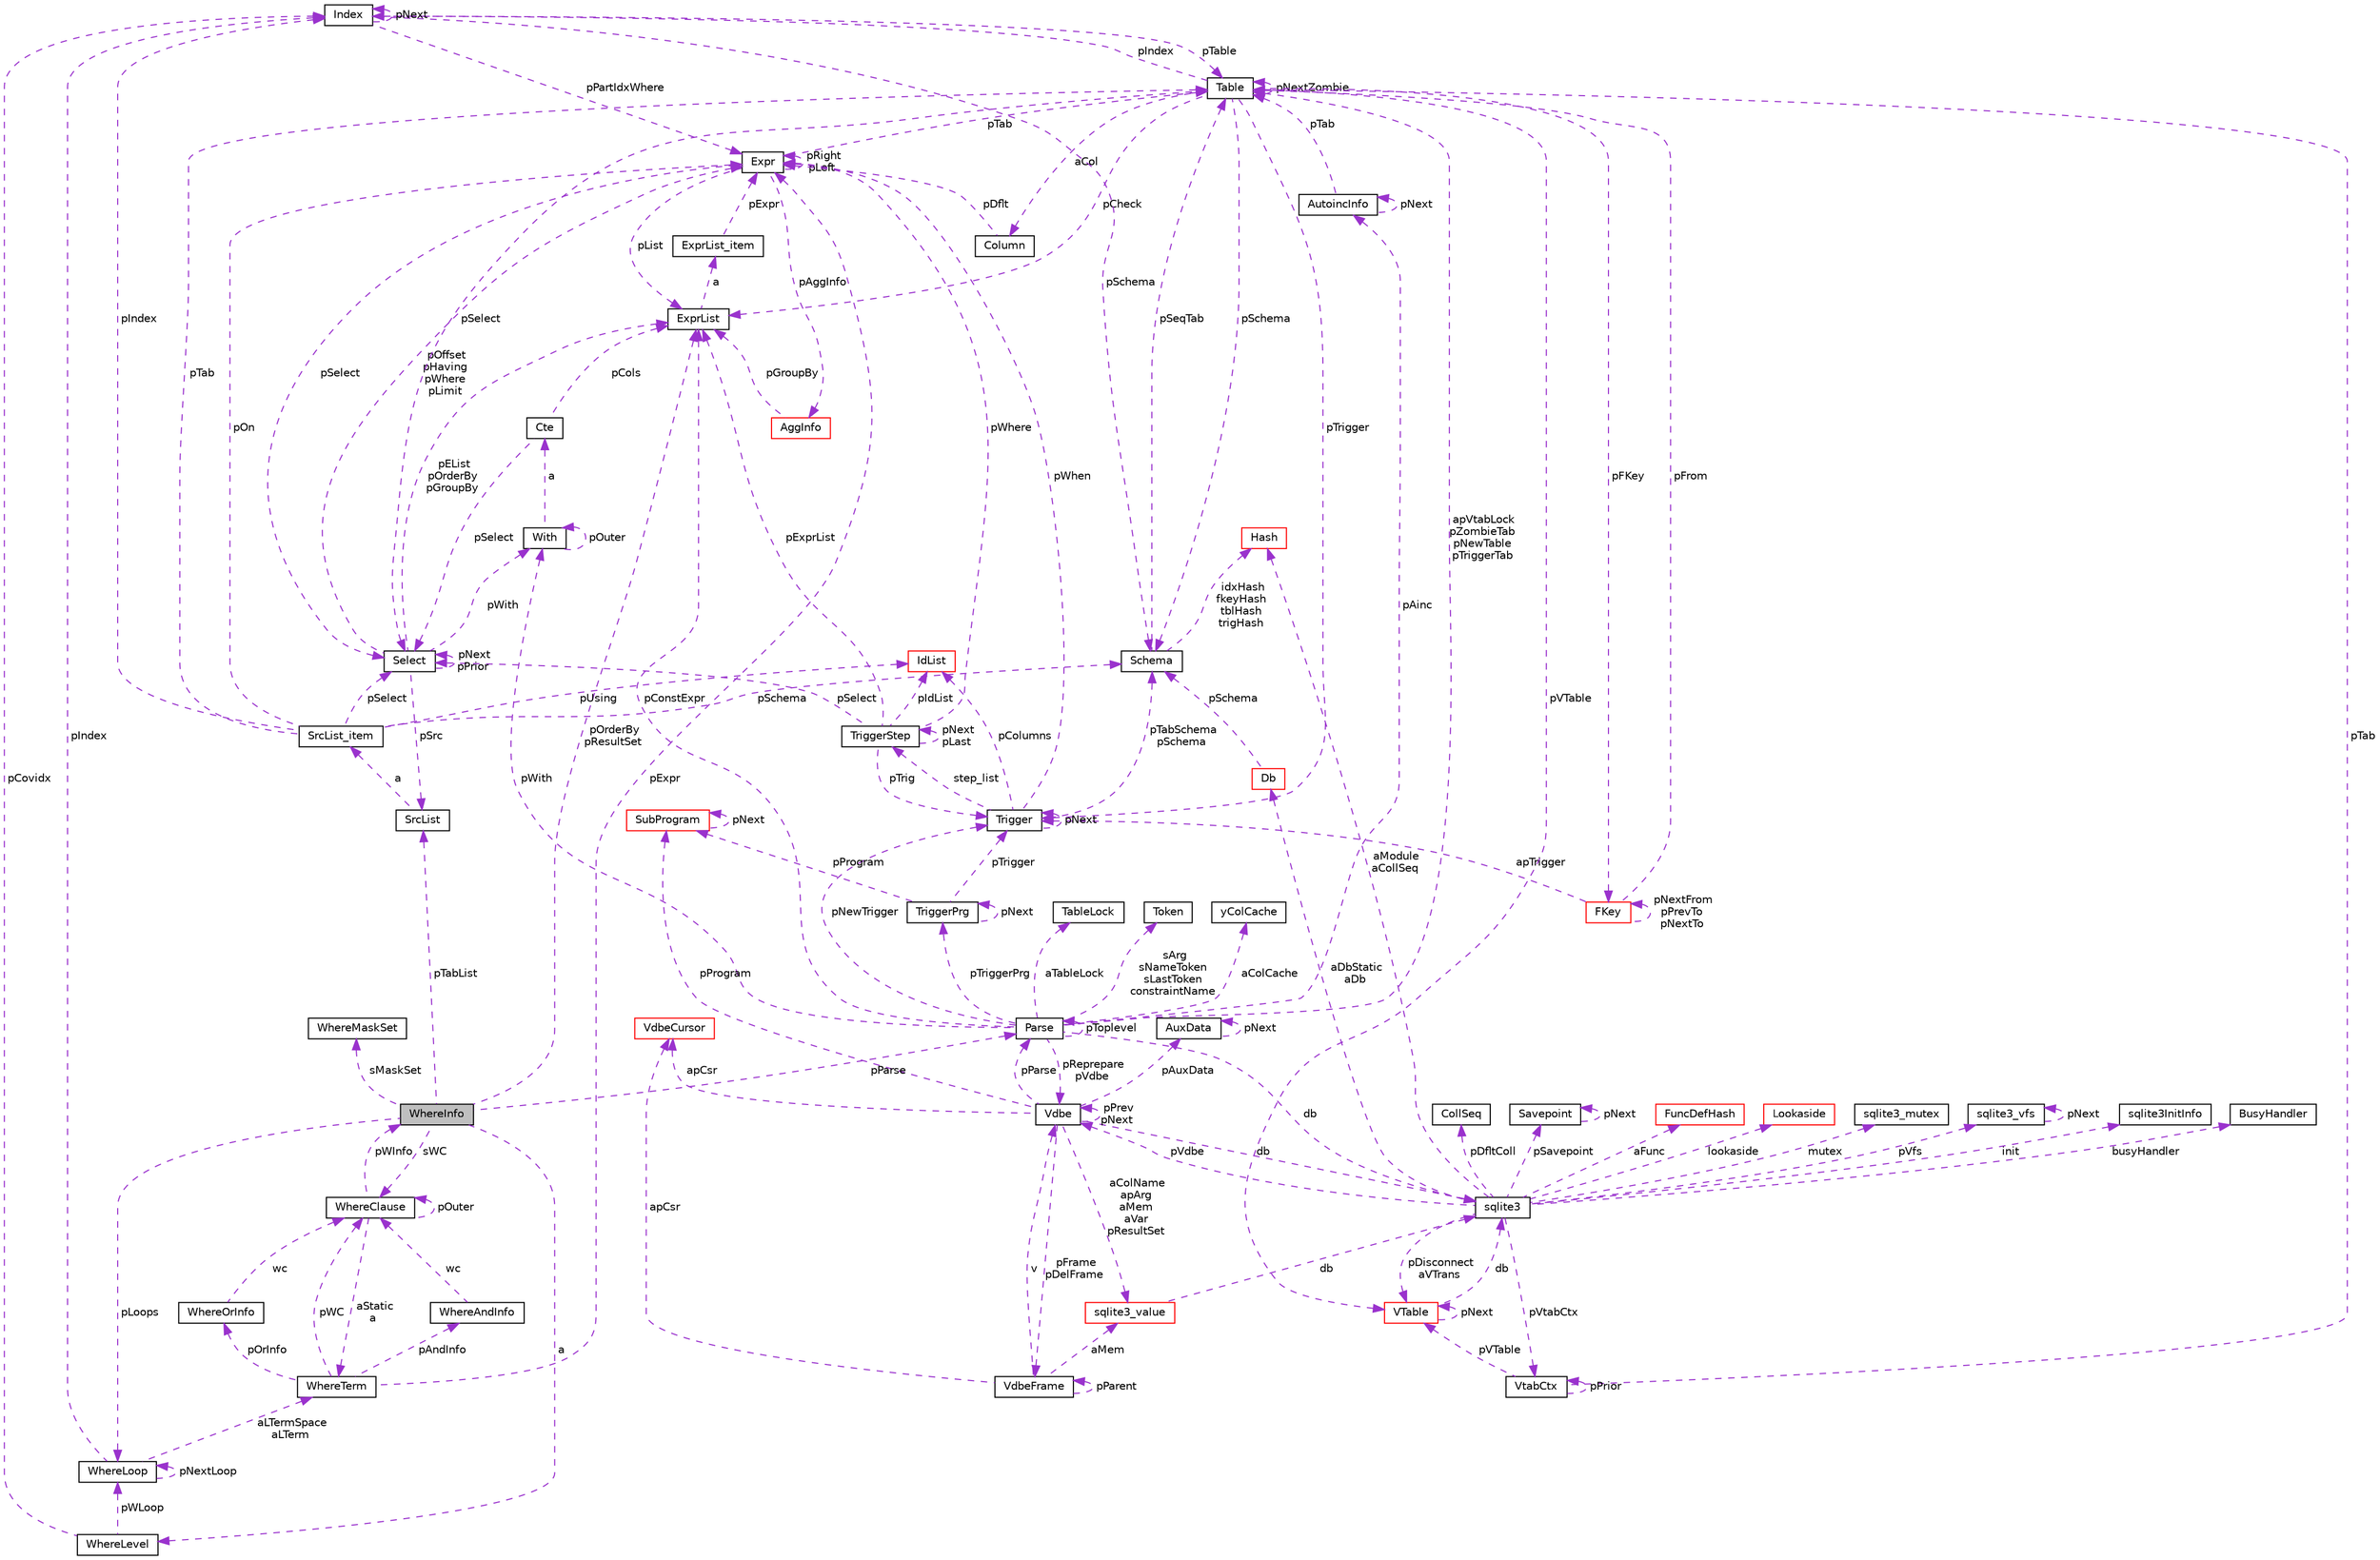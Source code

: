 digraph "WhereInfo"
{
  edge [fontname="Helvetica",fontsize="10",labelfontname="Helvetica",labelfontsize="10"];
  node [fontname="Helvetica",fontsize="10",shape=record];
  Node1 [label="WhereInfo",height=0.2,width=0.4,color="black", fillcolor="grey75", style="filled", fontcolor="black"];
  Node2 -> Node1 [dir="back",color="darkorchid3",fontsize="10",style="dashed",label=" pLoops" ];
  Node2 [label="WhereLoop",height=0.2,width=0.4,color="black", fillcolor="white", style="filled",URL="$struct_where_loop.html"];
  Node2 -> Node2 [dir="back",color="darkorchid3",fontsize="10",style="dashed",label=" pNextLoop" ];
  Node3 -> Node2 [dir="back",color="darkorchid3",fontsize="10",style="dashed",label=" aLTermSpace\naLTerm" ];
  Node3 [label="WhereTerm",height=0.2,width=0.4,color="black", fillcolor="white", style="filled",URL="$struct_where_term.html"];
  Node4 -> Node3 [dir="back",color="darkorchid3",fontsize="10",style="dashed",label=" pAndInfo" ];
  Node4 [label="WhereAndInfo",height=0.2,width=0.4,color="black", fillcolor="white", style="filled",URL="$struct_where_and_info.html"];
  Node5 -> Node4 [dir="back",color="darkorchid3",fontsize="10",style="dashed",label=" wc" ];
  Node5 [label="WhereClause",height=0.2,width=0.4,color="black", fillcolor="white", style="filled",URL="$struct_where_clause.html"];
  Node3 -> Node5 [dir="back",color="darkorchid3",fontsize="10",style="dashed",label=" aStatic\na" ];
  Node1 -> Node5 [dir="back",color="darkorchid3",fontsize="10",style="dashed",label=" pWInfo" ];
  Node5 -> Node5 [dir="back",color="darkorchid3",fontsize="10",style="dashed",label=" pOuter" ];
  Node6 -> Node3 [dir="back",color="darkorchid3",fontsize="10",style="dashed",label=" pOrInfo" ];
  Node6 [label="WhereOrInfo",height=0.2,width=0.4,color="black", fillcolor="white", style="filled",URL="$struct_where_or_info.html"];
  Node5 -> Node6 [dir="back",color="darkorchid3",fontsize="10",style="dashed",label=" wc" ];
  Node7 -> Node3 [dir="back",color="darkorchid3",fontsize="10",style="dashed",label=" pExpr" ];
  Node7 [label="Expr",height=0.2,width=0.4,color="black", fillcolor="white", style="filled",URL="$struct_expr.html"];
  Node8 -> Node7 [dir="back",color="darkorchid3",fontsize="10",style="dashed",label=" pAggInfo" ];
  Node8 [label="AggInfo",height=0.2,width=0.4,color="red", fillcolor="white", style="filled",URL="$struct_agg_info.html"];
  Node9 -> Node8 [dir="back",color="darkorchid3",fontsize="10",style="dashed",label=" pGroupBy" ];
  Node9 [label="ExprList",height=0.2,width=0.4,color="black", fillcolor="white", style="filled",URL="$struct_expr_list.html"];
  Node10 -> Node9 [dir="back",color="darkorchid3",fontsize="10",style="dashed",label=" a" ];
  Node10 [label="ExprList_item",height=0.2,width=0.4,color="black", fillcolor="white", style="filled",URL="$struct_expr_list_1_1_expr_list__item.html"];
  Node7 -> Node10 [dir="back",color="darkorchid3",fontsize="10",style="dashed",label=" pExpr" ];
  Node7 -> Node7 [dir="back",color="darkorchid3",fontsize="10",style="dashed",label=" pRight\npLeft" ];
  Node11 -> Node7 [dir="back",color="darkorchid3",fontsize="10",style="dashed",label=" pTab" ];
  Node11 [label="Table",height=0.2,width=0.4,color="black", fillcolor="white", style="filled",URL="$struct_table.html"];
  Node12 -> Node11 [dir="back",color="darkorchid3",fontsize="10",style="dashed",label=" pSchema" ];
  Node12 [label="Schema",height=0.2,width=0.4,color="black", fillcolor="white", style="filled",URL="$struct_schema.html"];
  Node11 -> Node12 [dir="back",color="darkorchid3",fontsize="10",style="dashed",label=" pSeqTab" ];
  Node13 -> Node12 [dir="back",color="darkorchid3",fontsize="10",style="dashed",label=" idxHash\nfkeyHash\ntblHash\ntrigHash" ];
  Node13 [label="Hash",height=0.2,width=0.4,color="red", fillcolor="white", style="filled",URL="$struct_hash.html"];
  Node14 -> Node11 [dir="back",color="darkorchid3",fontsize="10",style="dashed",label=" aCol" ];
  Node14 [label="Column",height=0.2,width=0.4,color="black", fillcolor="white", style="filled",URL="$struct_column.html"];
  Node7 -> Node14 [dir="back",color="darkorchid3",fontsize="10",style="dashed",label=" pDflt" ];
  Node15 -> Node11 [dir="back",color="darkorchid3",fontsize="10",style="dashed",label=" pFKey" ];
  Node15 [label="FKey",height=0.2,width=0.4,color="red", fillcolor="white", style="filled",URL="$struct_f_key.html"];
  Node15 -> Node15 [dir="back",color="darkorchid3",fontsize="10",style="dashed",label=" pNextFrom\npPrevTo\npNextTo" ];
  Node11 -> Node15 [dir="back",color="darkorchid3",fontsize="10",style="dashed",label=" pFrom" ];
  Node16 -> Node15 [dir="back",color="darkorchid3",fontsize="10",style="dashed",label=" apTrigger" ];
  Node16 [label="Trigger",height=0.2,width=0.4,color="black", fillcolor="white", style="filled",URL="$struct_trigger.html"];
  Node17 -> Node16 [dir="back",color="darkorchid3",fontsize="10",style="dashed",label=" step_list" ];
  Node17 [label="TriggerStep",height=0.2,width=0.4,color="black", fillcolor="white", style="filled",URL="$struct_trigger_step.html"];
  Node17 -> Node17 [dir="back",color="darkorchid3",fontsize="10",style="dashed",label=" pNext\npLast" ];
  Node7 -> Node17 [dir="back",color="darkorchid3",fontsize="10",style="dashed",label=" pWhere" ];
  Node18 -> Node17 [dir="back",color="darkorchid3",fontsize="10",style="dashed",label=" pIdList" ];
  Node18 [label="IdList",height=0.2,width=0.4,color="red", fillcolor="white", style="filled",URL="$struct_id_list.html"];
  Node19 -> Node17 [dir="back",color="darkorchid3",fontsize="10",style="dashed",label=" pSelect" ];
  Node19 [label="Select",height=0.2,width=0.4,color="black", fillcolor="white", style="filled",URL="$struct_select.html"];
  Node7 -> Node19 [dir="back",color="darkorchid3",fontsize="10",style="dashed",label=" pOffset\npHaving\npWhere\npLimit" ];
  Node20 -> Node19 [dir="back",color="darkorchid3",fontsize="10",style="dashed",label=" pWith" ];
  Node20 [label="With",height=0.2,width=0.4,color="black", fillcolor="white", style="filled",URL="$struct_with.html"];
  Node21 -> Node20 [dir="back",color="darkorchid3",fontsize="10",style="dashed",label=" a" ];
  Node21 [label="Cte",height=0.2,width=0.4,color="black", fillcolor="white", style="filled",URL="$struct_with_1_1_cte.html"];
  Node19 -> Node21 [dir="back",color="darkorchid3",fontsize="10",style="dashed",label=" pSelect" ];
  Node9 -> Node21 [dir="back",color="darkorchid3",fontsize="10",style="dashed",label=" pCols" ];
  Node20 -> Node20 [dir="back",color="darkorchid3",fontsize="10",style="dashed",label=" pOuter" ];
  Node19 -> Node19 [dir="back",color="darkorchid3",fontsize="10",style="dashed",label=" pNext\npPrior" ];
  Node22 -> Node19 [dir="back",color="darkorchid3",fontsize="10",style="dashed",label=" pSrc" ];
  Node22 [label="SrcList",height=0.2,width=0.4,color="black", fillcolor="white", style="filled",URL="$struct_src_list.html"];
  Node23 -> Node22 [dir="back",color="darkorchid3",fontsize="10",style="dashed",label=" a" ];
  Node23 [label="SrcList_item",height=0.2,width=0.4,color="black", fillcolor="white", style="filled",URL="$struct_src_list_1_1_src_list__item.html"];
  Node12 -> Node23 [dir="back",color="darkorchid3",fontsize="10",style="dashed",label=" pSchema" ];
  Node7 -> Node23 [dir="back",color="darkorchid3",fontsize="10",style="dashed",label=" pOn" ];
  Node18 -> Node23 [dir="back",color="darkorchid3",fontsize="10",style="dashed",label=" pUsing" ];
  Node11 -> Node23 [dir="back",color="darkorchid3",fontsize="10",style="dashed",label=" pTab" ];
  Node19 -> Node23 [dir="back",color="darkorchid3",fontsize="10",style="dashed",label=" pSelect" ];
  Node24 -> Node23 [dir="back",color="darkorchid3",fontsize="10",style="dashed",label=" pIndex" ];
  Node24 [label="Index",height=0.2,width=0.4,color="black", fillcolor="white", style="filled",URL="$struct_index.html"];
  Node12 -> Node24 [dir="back",color="darkorchid3",fontsize="10",style="dashed",label=" pSchema" ];
  Node7 -> Node24 [dir="back",color="darkorchid3",fontsize="10",style="dashed",label=" pPartIdxWhere" ];
  Node11 -> Node24 [dir="back",color="darkorchid3",fontsize="10",style="dashed",label=" pTable" ];
  Node24 -> Node24 [dir="back",color="darkorchid3",fontsize="10",style="dashed",label=" pNext" ];
  Node9 -> Node19 [dir="back",color="darkorchid3",fontsize="10",style="dashed",label=" pEList\npOrderBy\npGroupBy" ];
  Node16 -> Node17 [dir="back",color="darkorchid3",fontsize="10",style="dashed",label=" pTrig" ];
  Node9 -> Node17 [dir="back",color="darkorchid3",fontsize="10",style="dashed",label=" pExprList" ];
  Node12 -> Node16 [dir="back",color="darkorchid3",fontsize="10",style="dashed",label=" pTabSchema\npSchema" ];
  Node7 -> Node16 [dir="back",color="darkorchid3",fontsize="10",style="dashed",label=" pWhen" ];
  Node18 -> Node16 [dir="back",color="darkorchid3",fontsize="10",style="dashed",label=" pColumns" ];
  Node16 -> Node16 [dir="back",color="darkorchid3",fontsize="10",style="dashed",label=" pNext" ];
  Node25 -> Node11 [dir="back",color="darkorchid3",fontsize="10",style="dashed",label=" pVTable" ];
  Node25 [label="VTable",height=0.2,width=0.4,color="red", fillcolor="white", style="filled",URL="$struct_v_table.html"];
  Node26 -> Node25 [dir="back",color="darkorchid3",fontsize="10",style="dashed",label=" db" ];
  Node26 [label="sqlite3",height=0.2,width=0.4,color="black", fillcolor="white", style="filled",URL="$structsqlite3.html"];
  Node27 -> Node26 [dir="back",color="darkorchid3",fontsize="10",style="dashed",label=" pVdbe" ];
  Node27 [label="Vdbe",height=0.2,width=0.4,color="black", fillcolor="white", style="filled",URL="$struct_vdbe.html"];
  Node27 -> Node27 [dir="back",color="darkorchid3",fontsize="10",style="dashed",label=" pPrev\npNext" ];
  Node28 -> Node27 [dir="back",color="darkorchid3",fontsize="10",style="dashed",label=" aColName\napArg\naMem\naVar\npResultSet" ];
  Node28 [label="sqlite3_value",height=0.2,width=0.4,color="red", fillcolor="white", style="filled",URL="$struct_mem.html"];
  Node26 -> Node28 [dir="back",color="darkorchid3",fontsize="10",style="dashed",label=" db" ];
  Node26 -> Node27 [dir="back",color="darkorchid3",fontsize="10",style="dashed",label=" db" ];
  Node29 -> Node27 [dir="back",color="darkorchid3",fontsize="10",style="dashed",label=" pFrame\npDelFrame" ];
  Node29 [label="VdbeFrame",height=0.2,width=0.4,color="black", fillcolor="white", style="filled",URL="$struct_vdbe_frame.html"];
  Node28 -> Node29 [dir="back",color="darkorchid3",fontsize="10",style="dashed",label=" aMem" ];
  Node27 -> Node29 [dir="back",color="darkorchid3",fontsize="10",style="dashed",label=" v" ];
  Node29 -> Node29 [dir="back",color="darkorchid3",fontsize="10",style="dashed",label=" pParent" ];
  Node30 -> Node29 [dir="back",color="darkorchid3",fontsize="10",style="dashed",label=" apCsr" ];
  Node30 [label="VdbeCursor",height=0.2,width=0.4,color="red", fillcolor="white", style="filled",URL="$struct_vdbe_cursor.html"];
  Node31 -> Node27 [dir="back",color="darkorchid3",fontsize="10",style="dashed",label=" pAuxData" ];
  Node31 [label="AuxData",height=0.2,width=0.4,color="black", fillcolor="white", style="filled",URL="$struct_aux_data.html"];
  Node31 -> Node31 [dir="back",color="darkorchid3",fontsize="10",style="dashed",label=" pNext" ];
  Node32 -> Node27 [dir="back",color="darkorchid3",fontsize="10",style="dashed",label=" pProgram" ];
  Node32 [label="SubProgram",height=0.2,width=0.4,color="red", fillcolor="white", style="filled",URL="$struct_sub_program.html"];
  Node32 -> Node32 [dir="back",color="darkorchid3",fontsize="10",style="dashed",label=" pNext" ];
  Node30 -> Node27 [dir="back",color="darkorchid3",fontsize="10",style="dashed",label=" apCsr" ];
  Node33 -> Node27 [dir="back",color="darkorchid3",fontsize="10",style="dashed",label=" pParse" ];
  Node33 [label="Parse",height=0.2,width=0.4,color="black", fillcolor="white", style="filled",URL="$struct_parse.html"];
  Node27 -> Node33 [dir="back",color="darkorchid3",fontsize="10",style="dashed",label=" pReprepare\npVdbe" ];
  Node26 -> Node33 [dir="back",color="darkorchid3",fontsize="10",style="dashed",label=" db" ];
  Node34 -> Node33 [dir="back",color="darkorchid3",fontsize="10",style="dashed",label=" aTableLock" ];
  Node34 [label="TableLock",height=0.2,width=0.4,color="black", fillcolor="white", style="filled",URL="$struct_table_lock.html"];
  Node35 -> Node33 [dir="back",color="darkorchid3",fontsize="10",style="dashed",label=" sArg\nsNameToken\nsLastToken\nconstraintName" ];
  Node35 [label="Token",height=0.2,width=0.4,color="black", fillcolor="white", style="filled",URL="$struct_token.html"];
  Node20 -> Node33 [dir="back",color="darkorchid3",fontsize="10",style="dashed",label=" pWith" ];
  Node36 -> Node33 [dir="back",color="darkorchid3",fontsize="10",style="dashed",label=" aColCache" ];
  Node36 [label="yColCache",height=0.2,width=0.4,color="black", fillcolor="white", style="filled",URL="$struct_parse_1_1y_col_cache.html"];
  Node11 -> Node33 [dir="back",color="darkorchid3",fontsize="10",style="dashed",label=" apVtabLock\npZombieTab\npNewTable\npTriggerTab" ];
  Node16 -> Node33 [dir="back",color="darkorchid3",fontsize="10",style="dashed",label=" pNewTrigger" ];
  Node37 -> Node33 [dir="back",color="darkorchid3",fontsize="10",style="dashed",label=" pTriggerPrg" ];
  Node37 [label="TriggerPrg",height=0.2,width=0.4,color="black", fillcolor="white", style="filled",URL="$struct_trigger_prg.html"];
  Node32 -> Node37 [dir="back",color="darkorchid3",fontsize="10",style="dashed",label=" pProgram" ];
  Node16 -> Node37 [dir="back",color="darkorchid3",fontsize="10",style="dashed",label=" pTrigger" ];
  Node37 -> Node37 [dir="back",color="darkorchid3",fontsize="10",style="dashed",label=" pNext" ];
  Node38 -> Node33 [dir="back",color="darkorchid3",fontsize="10",style="dashed",label=" pAinc" ];
  Node38 [label="AutoincInfo",height=0.2,width=0.4,color="black", fillcolor="white", style="filled",URL="$struct_autoinc_info.html"];
  Node11 -> Node38 [dir="back",color="darkorchid3",fontsize="10",style="dashed",label=" pTab" ];
  Node38 -> Node38 [dir="back",color="darkorchid3",fontsize="10",style="dashed",label=" pNext" ];
  Node9 -> Node33 [dir="back",color="darkorchid3",fontsize="10",style="dashed",label=" pConstExpr" ];
  Node33 -> Node33 [dir="back",color="darkorchid3",fontsize="10",style="dashed",label=" pToplevel" ];
  Node39 -> Node26 [dir="back",color="darkorchid3",fontsize="10",style="dashed",label=" pSavepoint" ];
  Node39 [label="Savepoint",height=0.2,width=0.4,color="black", fillcolor="white", style="filled",URL="$struct_savepoint.html"];
  Node39 -> Node39 [dir="back",color="darkorchid3",fontsize="10",style="dashed",label=" pNext" ];
  Node40 -> Node26 [dir="back",color="darkorchid3",fontsize="10",style="dashed",label=" aFunc" ];
  Node40 [label="FuncDefHash",height=0.2,width=0.4,color="red", fillcolor="white", style="filled",URL="$struct_func_def_hash.html"];
  Node41 -> Node26 [dir="back",color="darkorchid3",fontsize="10",style="dashed",label=" lookaside" ];
  Node41 [label="Lookaside",height=0.2,width=0.4,color="red", fillcolor="white", style="filled",URL="$struct_lookaside.html"];
  Node42 -> Node26 [dir="back",color="darkorchid3",fontsize="10",style="dashed",label=" mutex" ];
  Node42 [label="sqlite3_mutex",height=0.2,width=0.4,color="black", fillcolor="white", style="filled",URL="$structsqlite3__mutex.html"];
  Node43 -> Node26 [dir="back",color="darkorchid3",fontsize="10",style="dashed",label=" pVfs" ];
  Node43 [label="sqlite3_vfs",height=0.2,width=0.4,color="black", fillcolor="white", style="filled",URL="$structsqlite3__vfs.html"];
  Node43 -> Node43 [dir="back",color="darkorchid3",fontsize="10",style="dashed",label=" pNext" ];
  Node44 -> Node26 [dir="back",color="darkorchid3",fontsize="10",style="dashed",label=" init" ];
  Node44 [label="sqlite3InitInfo",height=0.2,width=0.4,color="black", fillcolor="white", style="filled",URL="$structsqlite3_1_1sqlite3_init_info.html"];
  Node45 -> Node26 [dir="back",color="darkorchid3",fontsize="10",style="dashed",label=" busyHandler" ];
  Node45 [label="BusyHandler",height=0.2,width=0.4,color="black", fillcolor="white", style="filled",URL="$struct_busy_handler.html"];
  Node46 -> Node26 [dir="back",color="darkorchid3",fontsize="10",style="dashed",label=" pVtabCtx" ];
  Node46 [label="VtabCtx",height=0.2,width=0.4,color="black", fillcolor="white", style="filled",URL="$struct_vtab_ctx.html"];
  Node46 -> Node46 [dir="back",color="darkorchid3",fontsize="10",style="dashed",label=" pPrior" ];
  Node25 -> Node46 [dir="back",color="darkorchid3",fontsize="10",style="dashed",label=" pVTable" ];
  Node11 -> Node46 [dir="back",color="darkorchid3",fontsize="10",style="dashed",label=" pTab" ];
  Node47 -> Node26 [dir="back",color="darkorchid3",fontsize="10",style="dashed",label=" pDfltColl" ];
  Node47 [label="CollSeq",height=0.2,width=0.4,color="black", fillcolor="white", style="filled",URL="$struct_coll_seq.html"];
  Node25 -> Node26 [dir="back",color="darkorchid3",fontsize="10",style="dashed",label=" pDisconnect\naVTrans" ];
  Node48 -> Node26 [dir="back",color="darkorchid3",fontsize="10",style="dashed",label=" aDbStatic\naDb" ];
  Node48 [label="Db",height=0.2,width=0.4,color="red", fillcolor="white", style="filled",URL="$struct_db.html"];
  Node12 -> Node48 [dir="back",color="darkorchid3",fontsize="10",style="dashed",label=" pSchema" ];
  Node13 -> Node26 [dir="back",color="darkorchid3",fontsize="10",style="dashed",label=" aModule\naCollSeq" ];
  Node25 -> Node25 [dir="back",color="darkorchid3",fontsize="10",style="dashed",label=" pNext" ];
  Node11 -> Node11 [dir="back",color="darkorchid3",fontsize="10",style="dashed",label=" pNextZombie" ];
  Node16 -> Node11 [dir="back",color="darkorchid3",fontsize="10",style="dashed",label=" pTrigger" ];
  Node19 -> Node11 [dir="back",color="darkorchid3",fontsize="10",style="dashed",label=" pSelect" ];
  Node9 -> Node11 [dir="back",color="darkorchid3",fontsize="10",style="dashed",label=" pCheck" ];
  Node24 -> Node11 [dir="back",color="darkorchid3",fontsize="10",style="dashed",label=" pIndex" ];
  Node19 -> Node7 [dir="back",color="darkorchid3",fontsize="10",style="dashed",label=" pSelect" ];
  Node9 -> Node7 [dir="back",color="darkorchid3",fontsize="10",style="dashed",label=" pList" ];
  Node5 -> Node3 [dir="back",color="darkorchid3",fontsize="10",style="dashed",label=" pWC" ];
  Node24 -> Node2 [dir="back",color="darkorchid3",fontsize="10",style="dashed",label=" pIndex" ];
  Node5 -> Node1 [dir="back",color="darkorchid3",fontsize="10",style="dashed",label=" sWC" ];
  Node49 -> Node1 [dir="back",color="darkorchid3",fontsize="10",style="dashed",label=" a" ];
  Node49 [label="WhereLevel",height=0.2,width=0.4,color="black", fillcolor="white", style="filled",URL="$struct_where_level.html"];
  Node2 -> Node49 [dir="back",color="darkorchid3",fontsize="10",style="dashed",label=" pWLoop" ];
  Node24 -> Node49 [dir="back",color="darkorchid3",fontsize="10",style="dashed",label=" pCovidx" ];
  Node50 -> Node1 [dir="back",color="darkorchid3",fontsize="10",style="dashed",label=" sMaskSet" ];
  Node50 [label="WhereMaskSet",height=0.2,width=0.4,color="black", fillcolor="white", style="filled",URL="$struct_where_mask_set.html"];
  Node22 -> Node1 [dir="back",color="darkorchid3",fontsize="10",style="dashed",label=" pTabList" ];
  Node9 -> Node1 [dir="back",color="darkorchid3",fontsize="10",style="dashed",label=" pOrderBy\npResultSet" ];
  Node33 -> Node1 [dir="back",color="darkorchid3",fontsize="10",style="dashed",label=" pParse" ];
}
